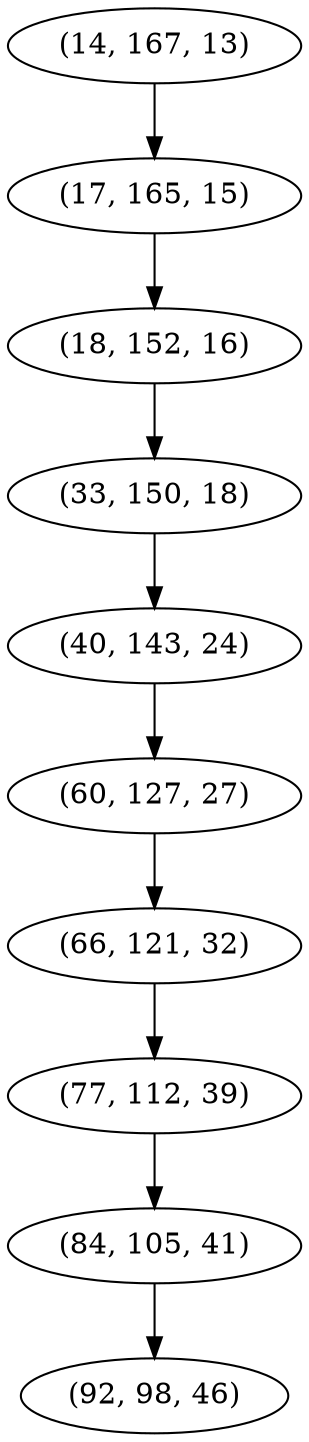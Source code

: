 digraph tree {
    "(14, 167, 13)";
    "(17, 165, 15)";
    "(18, 152, 16)";
    "(33, 150, 18)";
    "(40, 143, 24)";
    "(60, 127, 27)";
    "(66, 121, 32)";
    "(77, 112, 39)";
    "(84, 105, 41)";
    "(92, 98, 46)";
    "(14, 167, 13)" -> "(17, 165, 15)";
    "(17, 165, 15)" -> "(18, 152, 16)";
    "(18, 152, 16)" -> "(33, 150, 18)";
    "(33, 150, 18)" -> "(40, 143, 24)";
    "(40, 143, 24)" -> "(60, 127, 27)";
    "(60, 127, 27)" -> "(66, 121, 32)";
    "(66, 121, 32)" -> "(77, 112, 39)";
    "(77, 112, 39)" -> "(84, 105, 41)";
    "(84, 105, 41)" -> "(92, 98, 46)";
}
